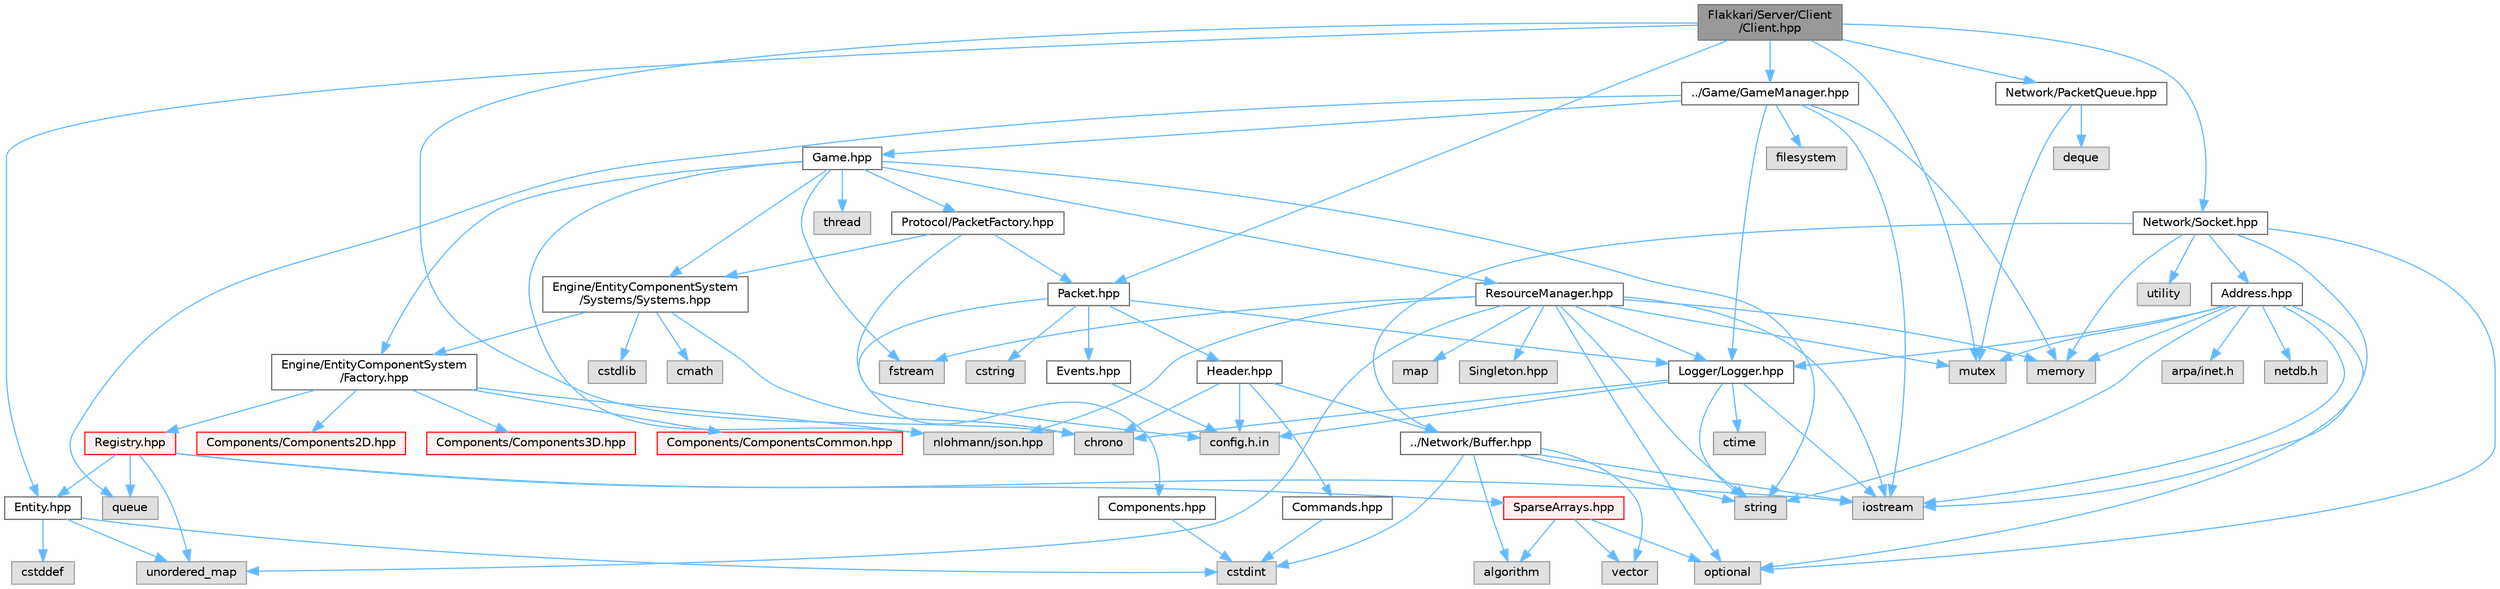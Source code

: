 digraph "Flakkari/Server/Client/Client.hpp"
{
 // LATEX_PDF_SIZE
  bgcolor="transparent";
  edge [fontname=Helvetica,fontsize=10,labelfontname=Helvetica,labelfontsize=10];
  node [fontname=Helvetica,fontsize=10,shape=box,height=0.2,width=0.4];
  Node1 [id="Node000001",label="Flakkari/Server/Client\l/Client.hpp",height=0.2,width=0.4,color="gray40", fillcolor="grey60", style="filled", fontcolor="black",tooltip=" "];
  Node1 -> Node2 [id="edge1_Node000001_Node000002",color="steelblue1",style="solid",tooltip=" "];
  Node2 [id="Node000002",label="chrono",height=0.2,width=0.4,color="grey60", fillcolor="#E0E0E0", style="filled",tooltip=" "];
  Node1 -> Node3 [id="edge2_Node000001_Node000003",color="steelblue1",style="solid",tooltip=" "];
  Node3 [id="Node000003",label="mutex",height=0.2,width=0.4,color="grey60", fillcolor="#E0E0E0", style="filled",tooltip=" "];
  Node1 -> Node4 [id="edge3_Node000001_Node000004",color="steelblue1",style="solid",tooltip=" "];
  Node4 [id="Node000004",label="../Game/GameManager.hpp",height=0.2,width=0.4,color="grey40", fillcolor="white", style="filled",URL="$d6/d27/GameManager_8hpp.html",tooltip=" "];
  Node4 -> Node5 [id="edge4_Node000004_Node000005",color="steelblue1",style="solid",tooltip=" "];
  Node5 [id="Node000005",label="filesystem",height=0.2,width=0.4,color="grey60", fillcolor="#E0E0E0", style="filled",tooltip=" "];
  Node4 -> Node6 [id="edge5_Node000004_Node000006",color="steelblue1",style="solid",tooltip=" "];
  Node6 [id="Node000006",label="iostream",height=0.2,width=0.4,color="grey60", fillcolor="#E0E0E0", style="filled",tooltip=" "];
  Node4 -> Node7 [id="edge6_Node000004_Node000007",color="steelblue1",style="solid",tooltip=" "];
  Node7 [id="Node000007",label="memory",height=0.2,width=0.4,color="grey60", fillcolor="#E0E0E0", style="filled",tooltip=" "];
  Node4 -> Node8 [id="edge7_Node000004_Node000008",color="steelblue1",style="solid",tooltip=" "];
  Node8 [id="Node000008",label="queue",height=0.2,width=0.4,color="grey60", fillcolor="#E0E0E0", style="filled",tooltip=" "];
  Node4 -> Node9 [id="edge8_Node000004_Node000009",color="steelblue1",style="solid",tooltip=" "];
  Node9 [id="Node000009",label="Game.hpp",height=0.2,width=0.4,color="grey40", fillcolor="white", style="filled",URL="$d5/d4b/Game_8hpp.html",tooltip=" "];
  Node9 -> Node10 [id="edge9_Node000009_Node000010",color="steelblue1",style="solid",tooltip=" "];
  Node10 [id="Node000010",label="fstream",height=0.2,width=0.4,color="grey60", fillcolor="#E0E0E0", style="filled",tooltip=" "];
  Node9 -> Node11 [id="edge10_Node000009_Node000011",color="steelblue1",style="solid",tooltip=" "];
  Node11 [id="Node000011",label="nlohmann/json.hpp",height=0.2,width=0.4,color="grey60", fillcolor="#E0E0E0", style="filled",tooltip=" "];
  Node9 -> Node12 [id="edge11_Node000009_Node000012",color="steelblue1",style="solid",tooltip=" "];
  Node12 [id="Node000012",label="string",height=0.2,width=0.4,color="grey60", fillcolor="#E0E0E0", style="filled",tooltip=" "];
  Node9 -> Node13 [id="edge12_Node000009_Node000013",color="steelblue1",style="solid",tooltip=" "];
  Node13 [id="Node000013",label="thread",height=0.2,width=0.4,color="grey60", fillcolor="#E0E0E0", style="filled",tooltip=" "];
  Node9 -> Node14 [id="edge13_Node000009_Node000014",color="steelblue1",style="solid",tooltip=" "];
  Node14 [id="Node000014",label="Engine/EntityComponentSystem\l/Factory.hpp",height=0.2,width=0.4,color="grey40", fillcolor="white", style="filled",URL="$d5/d03/Factory_8hpp.html",tooltip=" "];
  Node14 -> Node11 [id="edge14_Node000014_Node000011",color="steelblue1",style="solid",tooltip=" "];
  Node14 -> Node15 [id="edge15_Node000014_Node000015",color="steelblue1",style="solid",tooltip=" "];
  Node15 [id="Node000015",label="Registry.hpp",height=0.2,width=0.4,color="red", fillcolor="#FFF0F0", style="filled",URL="$db/dd1/Registry_8hpp.html",tooltip=" "];
  Node15 -> Node16 [id="edge16_Node000015_Node000016",color="steelblue1",style="solid",tooltip=" "];
  Node16 [id="Node000016",label="Entity.hpp",height=0.2,width=0.4,color="grey40", fillcolor="white", style="filled",URL="$de/da6/Entity_8hpp.html",tooltip=" "];
  Node16 -> Node17 [id="edge17_Node000016_Node000017",color="steelblue1",style="solid",tooltip=" "];
  Node17 [id="Node000017",label="cstddef",height=0.2,width=0.4,color="grey60", fillcolor="#E0E0E0", style="filled",tooltip=" "];
  Node16 -> Node18 [id="edge18_Node000016_Node000018",color="steelblue1",style="solid",tooltip=" "];
  Node18 [id="Node000018",label="cstdint",height=0.2,width=0.4,color="grey60", fillcolor="#E0E0E0", style="filled",tooltip=" "];
  Node16 -> Node19 [id="edge19_Node000016_Node000019",color="steelblue1",style="solid",tooltip=" "];
  Node19 [id="Node000019",label="unordered_map",height=0.2,width=0.4,color="grey60", fillcolor="#E0E0E0", style="filled",tooltip=" "];
  Node15 -> Node20 [id="edge20_Node000015_Node000020",color="steelblue1",style="solid",tooltip=" "];
  Node20 [id="Node000020",label="SparseArrays.hpp",height=0.2,width=0.4,color="red", fillcolor="#FFF0F0", style="filled",URL="$df/db3/SparseArrays_8hpp.html",tooltip=" "];
  Node20 -> Node21 [id="edge21_Node000020_Node000021",color="steelblue1",style="solid",tooltip=" "];
  Node21 [id="Node000021",label="algorithm",height=0.2,width=0.4,color="grey60", fillcolor="#E0E0E0", style="filled",tooltip=" "];
  Node20 -> Node22 [id="edge22_Node000020_Node000022",color="steelblue1",style="solid",tooltip=" "];
  Node22 [id="Node000022",label="optional",height=0.2,width=0.4,color="grey60", fillcolor="#E0E0E0", style="filled",tooltip=" "];
  Node20 -> Node24 [id="edge23_Node000020_Node000024",color="steelblue1",style="solid",tooltip=" "];
  Node24 [id="Node000024",label="vector",height=0.2,width=0.4,color="grey60", fillcolor="#E0E0E0", style="filled",tooltip=" "];
  Node15 -> Node6 [id="edge24_Node000015_Node000006",color="steelblue1",style="solid",tooltip=" "];
  Node15 -> Node8 [id="edge25_Node000015_Node000008",color="steelblue1",style="solid",tooltip=" "];
  Node15 -> Node19 [id="edge26_Node000015_Node000019",color="steelblue1",style="solid",tooltip=" "];
  Node14 -> Node30 [id="edge27_Node000014_Node000030",color="steelblue1",style="solid",tooltip=" "];
  Node30 [id="Node000030",label="Components/Components2D.hpp",height=0.2,width=0.4,color="red", fillcolor="#FFF0F0", style="filled",URL="$d0/d43/Components2D_8hpp.html",tooltip=" "];
  Node14 -> Node39 [id="edge28_Node000014_Node000039",color="steelblue1",style="solid",tooltip=" "];
  Node39 [id="Node000039",label="Components/Components3D.hpp",height=0.2,width=0.4,color="red", fillcolor="#FFF0F0", style="filled",URL="$df/d72/Components3D_8hpp.html",tooltip=" "];
  Node14 -> Node46 [id="edge29_Node000014_Node000046",color="steelblue1",style="solid",tooltip=" "];
  Node46 [id="Node000046",label="Components/ComponentsCommon.hpp",height=0.2,width=0.4,color="red", fillcolor="#FFF0F0", style="filled",URL="$d1/d37/ComponentsCommon_8hpp.html",tooltip=" "];
  Node9 -> Node61 [id="edge30_Node000009_Node000061",color="steelblue1",style="solid",tooltip=" "];
  Node61 [id="Node000061",label="Engine/EntityComponentSystem\l/Systems/Systems.hpp",height=0.2,width=0.4,color="grey40", fillcolor="white", style="filled",URL="$d8/d3d/Systems_8hpp.html",tooltip=" "];
  Node61 -> Node14 [id="edge31_Node000061_Node000014",color="steelblue1",style="solid",tooltip=" "];
  Node61 -> Node2 [id="edge32_Node000061_Node000002",color="steelblue1",style="solid",tooltip=" "];
  Node61 -> Node33 [id="edge33_Node000061_Node000033",color="steelblue1",style="solid",tooltip=" "];
  Node33 [id="Node000033",label="cmath",height=0.2,width=0.4,color="grey60", fillcolor="#E0E0E0", style="filled",tooltip=" "];
  Node61 -> Node62 [id="edge34_Node000061_Node000062",color="steelblue1",style="solid",tooltip=" "];
  Node62 [id="Node000062",label="cstdlib",height=0.2,width=0.4,color="grey60", fillcolor="#E0E0E0", style="filled",tooltip=" "];
  Node9 -> Node63 [id="edge35_Node000009_Node000063",color="steelblue1",style="solid",tooltip=" "];
  Node63 [id="Node000063",label="Protocol/PacketFactory.hpp",height=0.2,width=0.4,color="grey40", fillcolor="white", style="filled",URL="$d7/d61/PacketFactory_8hpp.html",tooltip=" "];
  Node63 -> Node34 [id="edge36_Node000063_Node000034",color="steelblue1",style="solid",tooltip=" "];
  Node34 [id="Node000034",label="config.h.in",height=0.2,width=0.4,color="grey60", fillcolor="#E0E0E0", style="filled",tooltip=" "];
  Node63 -> Node61 [id="edge37_Node000063_Node000061",color="steelblue1",style="solid",tooltip=" "];
  Node63 -> Node64 [id="edge38_Node000063_Node000064",color="steelblue1",style="solid",tooltip=" "];
  Node64 [id="Node000064",label="Packet.hpp",height=0.2,width=0.4,color="grey40", fillcolor="white", style="filled",URL="$db/d1b/Packet_8hpp.html",tooltip=" "];
  Node64 -> Node65 [id="edge39_Node000064_Node000065",color="steelblue1",style="solid",tooltip=" "];
  Node65 [id="Node000065",label="Components.hpp",height=0.2,width=0.4,color="grey40", fillcolor="white", style="filled",URL="$d1/d3b/Components_8hpp.html",tooltip=" "];
  Node65 -> Node18 [id="edge40_Node000065_Node000018",color="steelblue1",style="solid",tooltip=" "];
  Node64 -> Node66 [id="edge41_Node000064_Node000066",color="steelblue1",style="solid",tooltip=" "];
  Node66 [id="Node000066",label="Events.hpp",height=0.2,width=0.4,color="grey40", fillcolor="white", style="filled",URL="$d0/d4e/Events_8hpp.html",tooltip=" "];
  Node66 -> Node34 [id="edge42_Node000066_Node000034",color="steelblue1",style="solid",tooltip=" "];
  Node64 -> Node67 [id="edge43_Node000064_Node000067",color="steelblue1",style="solid",tooltip=" "];
  Node67 [id="Node000067",label="Header.hpp",height=0.2,width=0.4,color="grey40", fillcolor="white", style="filled",URL="$d4/d64/Header_8hpp.html",tooltip=" "];
  Node67 -> Node34 [id="edge44_Node000067_Node000034",color="steelblue1",style="solid",tooltip=" "];
  Node67 -> Node68 [id="edge45_Node000067_Node000068",color="steelblue1",style="solid",tooltip=" "];
  Node68 [id="Node000068",label="../Network/Buffer.hpp",height=0.2,width=0.4,color="grey40", fillcolor="white", style="filled",URL="$d8/d36/Buffer_8hpp.html",tooltip=" "];
  Node68 -> Node21 [id="edge46_Node000068_Node000021",color="steelblue1",style="solid",tooltip=" "];
  Node68 -> Node18 [id="edge47_Node000068_Node000018",color="steelblue1",style="solid",tooltip=" "];
  Node68 -> Node6 [id="edge48_Node000068_Node000006",color="steelblue1",style="solid",tooltip=" "];
  Node68 -> Node12 [id="edge49_Node000068_Node000012",color="steelblue1",style="solid",tooltip=" "];
  Node68 -> Node24 [id="edge50_Node000068_Node000024",color="steelblue1",style="solid",tooltip=" "];
  Node67 -> Node69 [id="edge51_Node000067_Node000069",color="steelblue1",style="solid",tooltip=" "];
  Node69 [id="Node000069",label="Commands.hpp",height=0.2,width=0.4,color="grey40", fillcolor="white", style="filled",URL="$dc/d4b/Commands_8hpp.html",tooltip=" "];
  Node69 -> Node18 [id="edge52_Node000069_Node000018",color="steelblue1",style="solid",tooltip=" "];
  Node67 -> Node2 [id="edge53_Node000067_Node000002",color="steelblue1",style="solid",tooltip=" "];
  Node64 -> Node70 [id="edge54_Node000064_Node000070",color="steelblue1",style="solid",tooltip=" "];
  Node70 [id="Node000070",label="Logger/Logger.hpp",height=0.2,width=0.4,color="grey40", fillcolor="white", style="filled",URL="$d9/d11/Logger_8hpp.html",tooltip=" "];
  Node70 -> Node34 [id="edge55_Node000070_Node000034",color="steelblue1",style="solid",tooltip=" "];
  Node70 -> Node2 [id="edge56_Node000070_Node000002",color="steelblue1",style="solid",tooltip=" "];
  Node70 -> Node71 [id="edge57_Node000070_Node000071",color="steelblue1",style="solid",tooltip=" "];
  Node71 [id="Node000071",label="ctime",height=0.2,width=0.4,color="grey60", fillcolor="#E0E0E0", style="filled",tooltip=" "];
  Node70 -> Node6 [id="edge58_Node000070_Node000006",color="steelblue1",style="solid",tooltip=" "];
  Node70 -> Node12 [id="edge59_Node000070_Node000012",color="steelblue1",style="solid",tooltip=" "];
  Node64 -> Node52 [id="edge60_Node000064_Node000052",color="steelblue1",style="solid",tooltip=" "];
  Node52 [id="Node000052",label="cstring",height=0.2,width=0.4,color="grey60", fillcolor="#E0E0E0", style="filled",tooltip=" "];
  Node9 -> Node72 [id="edge61_Node000009_Node000072",color="steelblue1",style="solid",tooltip=" "];
  Node72 [id="Node000072",label="ResourceManager.hpp",height=0.2,width=0.4,color="grey40", fillcolor="white", style="filled",URL="$db/d16/ResourceManager_8hpp.html",tooltip=" "];
  Node72 -> Node73 [id="edge62_Node000072_Node000073",color="steelblue1",style="solid",tooltip=" "];
  Node73 [id="Node000073",label="Singleton.hpp",height=0.2,width=0.4,color="grey60", fillcolor="#E0E0E0", style="filled",tooltip=" "];
  Node72 -> Node10 [id="edge63_Node000072_Node000010",color="steelblue1",style="solid",tooltip=" "];
  Node72 -> Node6 [id="edge64_Node000072_Node000006",color="steelblue1",style="solid",tooltip=" "];
  Node72 -> Node74 [id="edge65_Node000072_Node000074",color="steelblue1",style="solid",tooltip=" "];
  Node74 [id="Node000074",label="map",height=0.2,width=0.4,color="grey60", fillcolor="#E0E0E0", style="filled",tooltip=" "];
  Node72 -> Node7 [id="edge66_Node000072_Node000007",color="steelblue1",style="solid",tooltip=" "];
  Node72 -> Node3 [id="edge67_Node000072_Node000003",color="steelblue1",style="solid",tooltip=" "];
  Node72 -> Node11 [id="edge68_Node000072_Node000011",color="steelblue1",style="solid",tooltip=" "];
  Node72 -> Node22 [id="edge69_Node000072_Node000022",color="steelblue1",style="solid",tooltip=" "];
  Node72 -> Node12 [id="edge70_Node000072_Node000012",color="steelblue1",style="solid",tooltip=" "];
  Node72 -> Node19 [id="edge71_Node000072_Node000019",color="steelblue1",style="solid",tooltip=" "];
  Node72 -> Node70 [id="edge72_Node000072_Node000070",color="steelblue1",style="solid",tooltip=" "];
  Node4 -> Node70 [id="edge73_Node000004_Node000070",color="steelblue1",style="solid",tooltip=" "];
  Node1 -> Node16 [id="edge74_Node000001_Node000016",color="steelblue1",style="solid",tooltip=" "];
  Node1 -> Node75 [id="edge75_Node000001_Node000075",color="steelblue1",style="solid",tooltip=" "];
  Node75 [id="Node000075",label="Network/PacketQueue.hpp",height=0.2,width=0.4,color="grey40", fillcolor="white", style="filled",URL="$d3/dd3/PacketQueue_8hpp.html",tooltip=" "];
  Node75 -> Node76 [id="edge76_Node000075_Node000076",color="steelblue1",style="solid",tooltip=" "];
  Node76 [id="Node000076",label="deque",height=0.2,width=0.4,color="grey60", fillcolor="#E0E0E0", style="filled",tooltip=" "];
  Node75 -> Node3 [id="edge77_Node000075_Node000003",color="steelblue1",style="solid",tooltip=" "];
  Node1 -> Node77 [id="edge78_Node000001_Node000077",color="steelblue1",style="solid",tooltip=" "];
  Node77 [id="Node000077",label="Network/Socket.hpp",height=0.2,width=0.4,color="grey40", fillcolor="white", style="filled",URL="$dd/df5/Socket_8hpp.html",tooltip=" "];
  Node77 -> Node78 [id="edge79_Node000077_Node000078",color="steelblue1",style="solid",tooltip=" "];
  Node78 [id="Node000078",label="Address.hpp",height=0.2,width=0.4,color="grey40", fillcolor="white", style="filled",URL="$d4/d47/Address_8hpp.html",tooltip=" "];
  Node78 -> Node79 [id="edge80_Node000078_Node000079",color="steelblue1",style="solid",tooltip=" "];
  Node79 [id="Node000079",label="arpa/inet.h",height=0.2,width=0.4,color="grey60", fillcolor="#E0E0E0", style="filled",tooltip=" "];
  Node78 -> Node80 [id="edge81_Node000078_Node000080",color="steelblue1",style="solid",tooltip=" "];
  Node80 [id="Node000080",label="netdb.h",height=0.2,width=0.4,color="grey60", fillcolor="#E0E0E0", style="filled",tooltip=" "];
  Node78 -> Node6 [id="edge82_Node000078_Node000006",color="steelblue1",style="solid",tooltip=" "];
  Node78 -> Node7 [id="edge83_Node000078_Node000007",color="steelblue1",style="solid",tooltip=" "];
  Node78 -> Node3 [id="edge84_Node000078_Node000003",color="steelblue1",style="solid",tooltip=" "];
  Node78 -> Node22 [id="edge85_Node000078_Node000022",color="steelblue1",style="solid",tooltip=" "];
  Node78 -> Node12 [id="edge86_Node000078_Node000012",color="steelblue1",style="solid",tooltip=" "];
  Node78 -> Node70 [id="edge87_Node000078_Node000070",color="steelblue1",style="solid",tooltip=" "];
  Node77 -> Node68 [id="edge88_Node000077_Node000068",color="steelblue1",style="solid",tooltip=" "];
  Node77 -> Node6 [id="edge89_Node000077_Node000006",color="steelblue1",style="solid",tooltip=" "];
  Node77 -> Node7 [id="edge90_Node000077_Node000007",color="steelblue1",style="solid",tooltip=" "];
  Node77 -> Node22 [id="edge91_Node000077_Node000022",color="steelblue1",style="solid",tooltip=" "];
  Node77 -> Node81 [id="edge92_Node000077_Node000081",color="steelblue1",style="solid",tooltip=" "];
  Node81 [id="Node000081",label="utility",height=0.2,width=0.4,color="grey60", fillcolor="#E0E0E0", style="filled",tooltip=" "];
  Node1 -> Node64 [id="edge93_Node000001_Node000064",color="steelblue1",style="solid",tooltip=" "];
}
